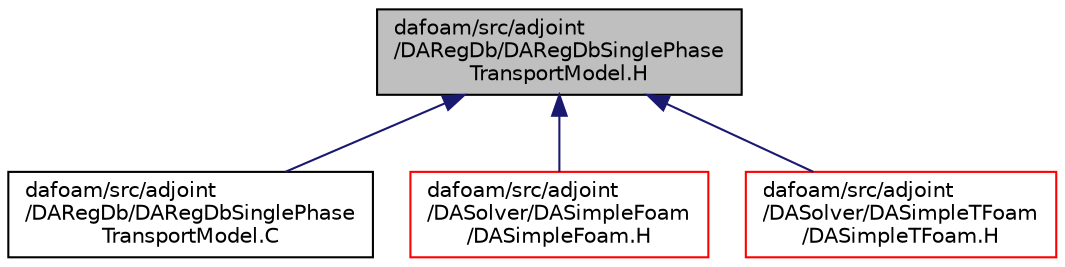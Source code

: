 digraph "dafoam/src/adjoint/DARegDb/DARegDbSinglePhaseTransportModel.H"
{
  bgcolor="transparent";
  edge [fontname="Helvetica",fontsize="10",labelfontname="Helvetica",labelfontsize="10"];
  node [fontname="Helvetica",fontsize="10",shape=record];
  Node3 [label="dafoam/src/adjoint\l/DARegDb/DARegDbSinglePhase\lTransportModel.H",height=0.2,width=0.4,color="black", fillcolor="grey75", style="filled", fontcolor="black"];
  Node3 -> Node4 [dir="back",color="midnightblue",fontsize="10",style="solid",fontname="Helvetica"];
  Node4 [label="dafoam/src/adjoint\l/DARegDb/DARegDbSinglePhase\lTransportModel.C",height=0.2,width=0.4,color="black",URL="$DARegDbSinglePhaseTransportModel_8C.html"];
  Node3 -> Node5 [dir="back",color="midnightblue",fontsize="10",style="solid",fontname="Helvetica"];
  Node5 [label="dafoam/src/adjoint\l/DASolver/DASimpleFoam\l/DASimpleFoam.H",height=0.2,width=0.4,color="red",URL="$DASimpleFoam_8H.html"];
  Node3 -> Node7 [dir="back",color="midnightblue",fontsize="10",style="solid",fontname="Helvetica"];
  Node7 [label="dafoam/src/adjoint\l/DASolver/DASimpleTFoam\l/DASimpleTFoam.H",height=0.2,width=0.4,color="red",URL="$DASimpleTFoam_8H.html"];
}
